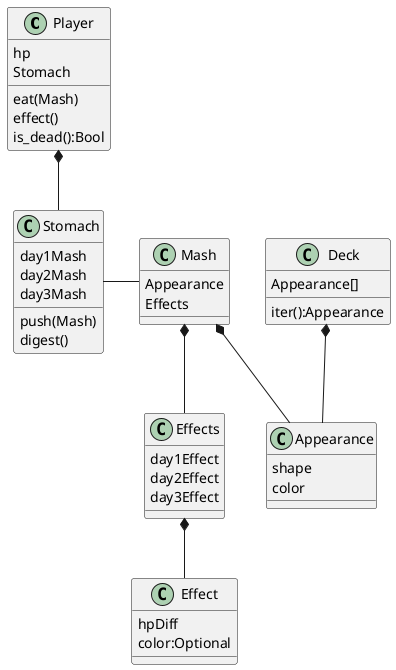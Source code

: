 @startuml

class Player {
  hp
  Stomach

  eat(Mash)
  effect()
  is_dead():Bool
}
class Stomach {
  day1Mash
  day2Mash
  day3Mash

  push(Mash)
  digest()
}

Player *-- Stomach

Stomach - Mash


class Effect {
  hpDiff
  color:Optional
}

class Effects {
  day1Effect
  day2Effect
  day3Effect
}

Effects *-- Effect

class Appearance {
  shape
  color
}

class Mash {
  Appearance
  Effects
}

Mash *-- Appearance
Mash *-- Effects

class Deck {
  Appearance[]
  iter():Appearance
}

Deck *-- Appearance


@enduml
